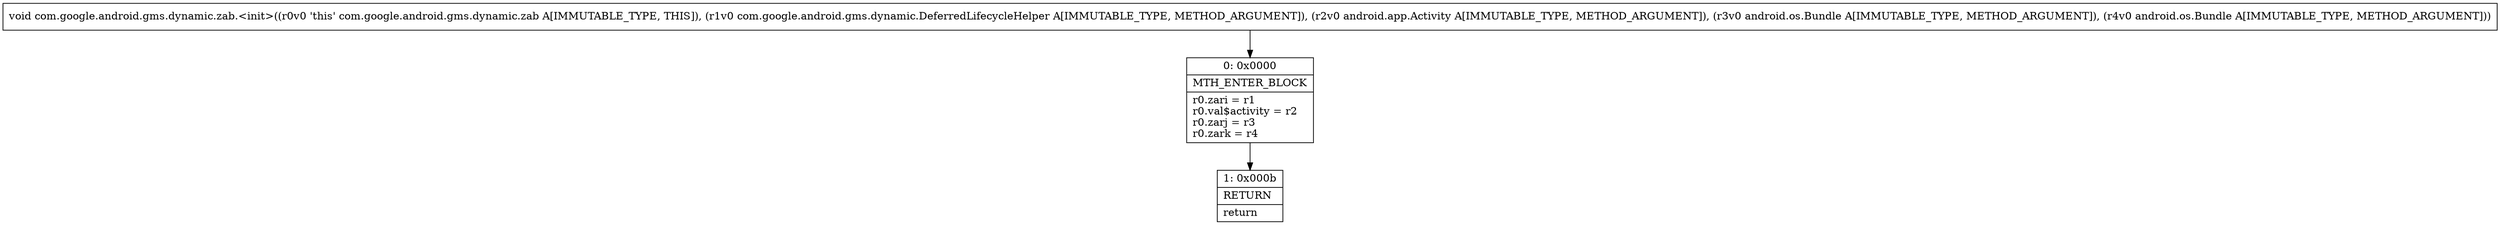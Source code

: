 digraph "CFG forcom.google.android.gms.dynamic.zab.\<init\>(Lcom\/google\/android\/gms\/dynamic\/DeferredLifecycleHelper;Landroid\/app\/Activity;Landroid\/os\/Bundle;Landroid\/os\/Bundle;)V" {
Node_0 [shape=record,label="{0\:\ 0x0000|MTH_ENTER_BLOCK\l|r0.zari = r1\lr0.val$activity = r2\lr0.zarj = r3\lr0.zark = r4\l}"];
Node_1 [shape=record,label="{1\:\ 0x000b|RETURN\l|return\l}"];
MethodNode[shape=record,label="{void com.google.android.gms.dynamic.zab.\<init\>((r0v0 'this' com.google.android.gms.dynamic.zab A[IMMUTABLE_TYPE, THIS]), (r1v0 com.google.android.gms.dynamic.DeferredLifecycleHelper A[IMMUTABLE_TYPE, METHOD_ARGUMENT]), (r2v0 android.app.Activity A[IMMUTABLE_TYPE, METHOD_ARGUMENT]), (r3v0 android.os.Bundle A[IMMUTABLE_TYPE, METHOD_ARGUMENT]), (r4v0 android.os.Bundle A[IMMUTABLE_TYPE, METHOD_ARGUMENT])) }"];
MethodNode -> Node_0;
Node_0 -> Node_1;
}

